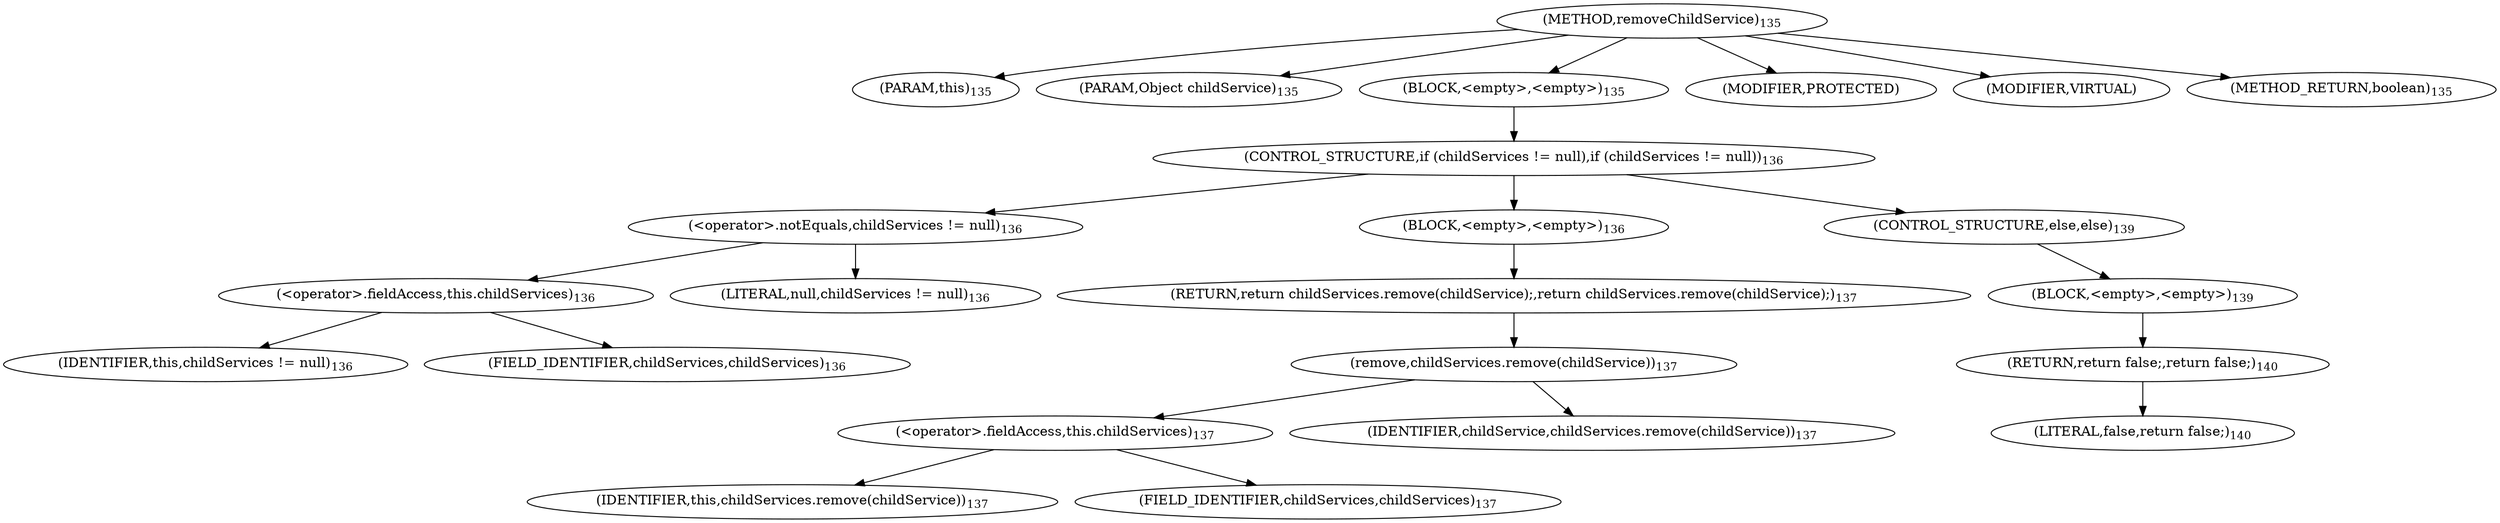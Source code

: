digraph "removeChildService" {  
"262" [label = <(METHOD,removeChildService)<SUB>135</SUB>> ]
"263" [label = <(PARAM,this)<SUB>135</SUB>> ]
"264" [label = <(PARAM,Object childService)<SUB>135</SUB>> ]
"265" [label = <(BLOCK,&lt;empty&gt;,&lt;empty&gt;)<SUB>135</SUB>> ]
"266" [label = <(CONTROL_STRUCTURE,if (childServices != null),if (childServices != null))<SUB>136</SUB>> ]
"267" [label = <(&lt;operator&gt;.notEquals,childServices != null)<SUB>136</SUB>> ]
"268" [label = <(&lt;operator&gt;.fieldAccess,this.childServices)<SUB>136</SUB>> ]
"269" [label = <(IDENTIFIER,this,childServices != null)<SUB>136</SUB>> ]
"270" [label = <(FIELD_IDENTIFIER,childServices,childServices)<SUB>136</SUB>> ]
"271" [label = <(LITERAL,null,childServices != null)<SUB>136</SUB>> ]
"272" [label = <(BLOCK,&lt;empty&gt;,&lt;empty&gt;)<SUB>136</SUB>> ]
"273" [label = <(RETURN,return childServices.remove(childService);,return childServices.remove(childService);)<SUB>137</SUB>> ]
"274" [label = <(remove,childServices.remove(childService))<SUB>137</SUB>> ]
"275" [label = <(&lt;operator&gt;.fieldAccess,this.childServices)<SUB>137</SUB>> ]
"276" [label = <(IDENTIFIER,this,childServices.remove(childService))<SUB>137</SUB>> ]
"277" [label = <(FIELD_IDENTIFIER,childServices,childServices)<SUB>137</SUB>> ]
"278" [label = <(IDENTIFIER,childService,childServices.remove(childService))<SUB>137</SUB>> ]
"279" [label = <(CONTROL_STRUCTURE,else,else)<SUB>139</SUB>> ]
"280" [label = <(BLOCK,&lt;empty&gt;,&lt;empty&gt;)<SUB>139</SUB>> ]
"281" [label = <(RETURN,return false;,return false;)<SUB>140</SUB>> ]
"282" [label = <(LITERAL,false,return false;)<SUB>140</SUB>> ]
"283" [label = <(MODIFIER,PROTECTED)> ]
"284" [label = <(MODIFIER,VIRTUAL)> ]
"285" [label = <(METHOD_RETURN,boolean)<SUB>135</SUB>> ]
  "262" -> "263" 
  "262" -> "264" 
  "262" -> "265" 
  "262" -> "283" 
  "262" -> "284" 
  "262" -> "285" 
  "265" -> "266" 
  "266" -> "267" 
  "266" -> "272" 
  "266" -> "279" 
  "267" -> "268" 
  "267" -> "271" 
  "268" -> "269" 
  "268" -> "270" 
  "272" -> "273" 
  "273" -> "274" 
  "274" -> "275" 
  "274" -> "278" 
  "275" -> "276" 
  "275" -> "277" 
  "279" -> "280" 
  "280" -> "281" 
  "281" -> "282" 
}
